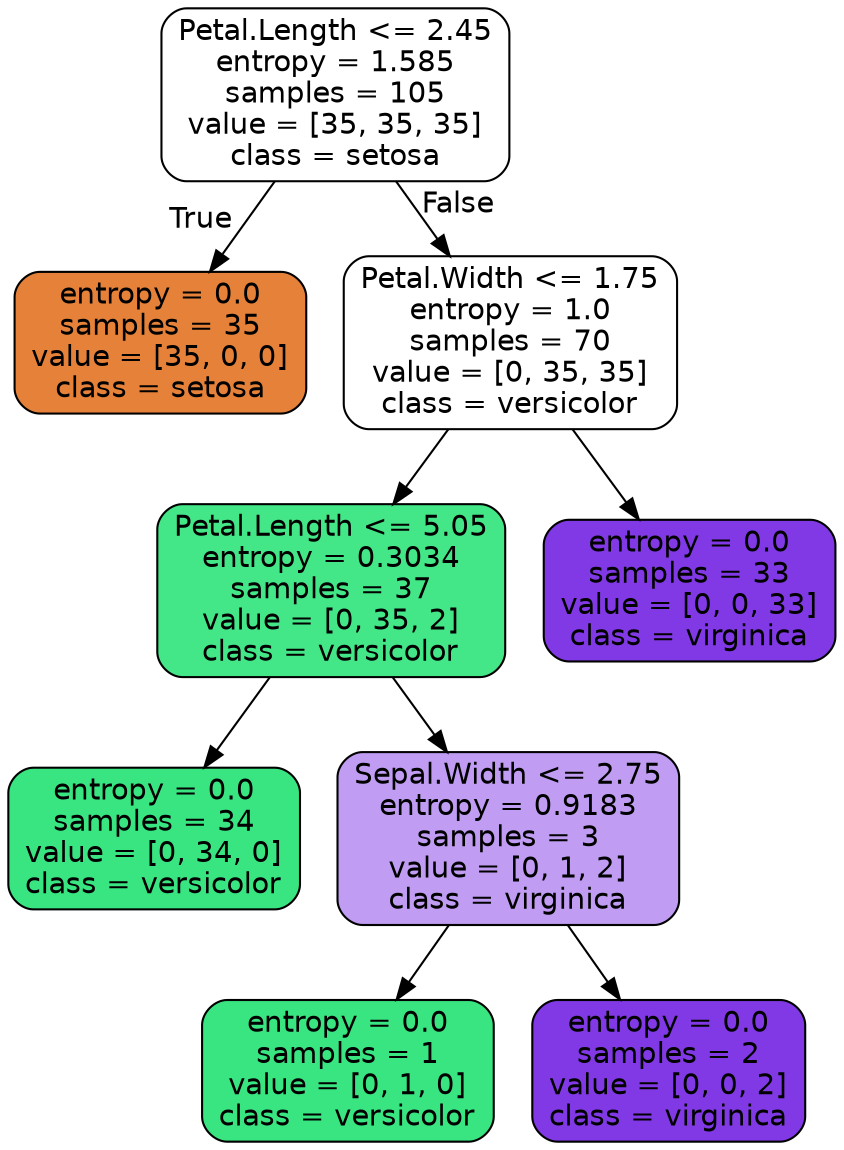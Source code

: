 digraph Tree {
node [shape=box, style="filled, rounded", color="black", fontname=helvetica] ;
edge [fontname=helvetica] ;
0 [label="Petal.Length <= 2.45\nentropy = 1.585\nsamples = 105\nvalue = [35, 35, 35]\nclass = setosa", fillcolor="#e5813900"] ;
1 [label="entropy = 0.0\nsamples = 35\nvalue = [35, 0, 0]\nclass = setosa", fillcolor="#e58139ff"] ;
0 -> 1 [labeldistance=2.5, labelangle=45, headlabel="True"] ;
2 [label="Petal.Width <= 1.75\nentropy = 1.0\nsamples = 70\nvalue = [0, 35, 35]\nclass = versicolor", fillcolor="#39e58100"] ;
0 -> 2 [labeldistance=2.5, labelangle=-45, headlabel="False"] ;
3 [label="Petal.Length <= 5.05\nentropy = 0.3034\nsamples = 37\nvalue = [0, 35, 2]\nclass = versicolor", fillcolor="#39e581f0"] ;
2 -> 3 ;
4 [label="entropy = 0.0\nsamples = 34\nvalue = [0, 34, 0]\nclass = versicolor", fillcolor="#39e581ff"] ;
3 -> 4 ;
5 [label="Sepal.Width <= 2.75\nentropy = 0.9183\nsamples = 3\nvalue = [0, 1, 2]\nclass = virginica", fillcolor="#8139e57f"] ;
3 -> 5 ;
6 [label="entropy = 0.0\nsamples = 1\nvalue = [0, 1, 0]\nclass = versicolor", fillcolor="#39e581ff"] ;
5 -> 6 ;
7 [label="entropy = 0.0\nsamples = 2\nvalue = [0, 0, 2]\nclass = virginica", fillcolor="#8139e5ff"] ;
5 -> 7 ;
8 [label="entropy = 0.0\nsamples = 33\nvalue = [0, 0, 33]\nclass = virginica", fillcolor="#8139e5ff"] ;
2 -> 8 ;
}